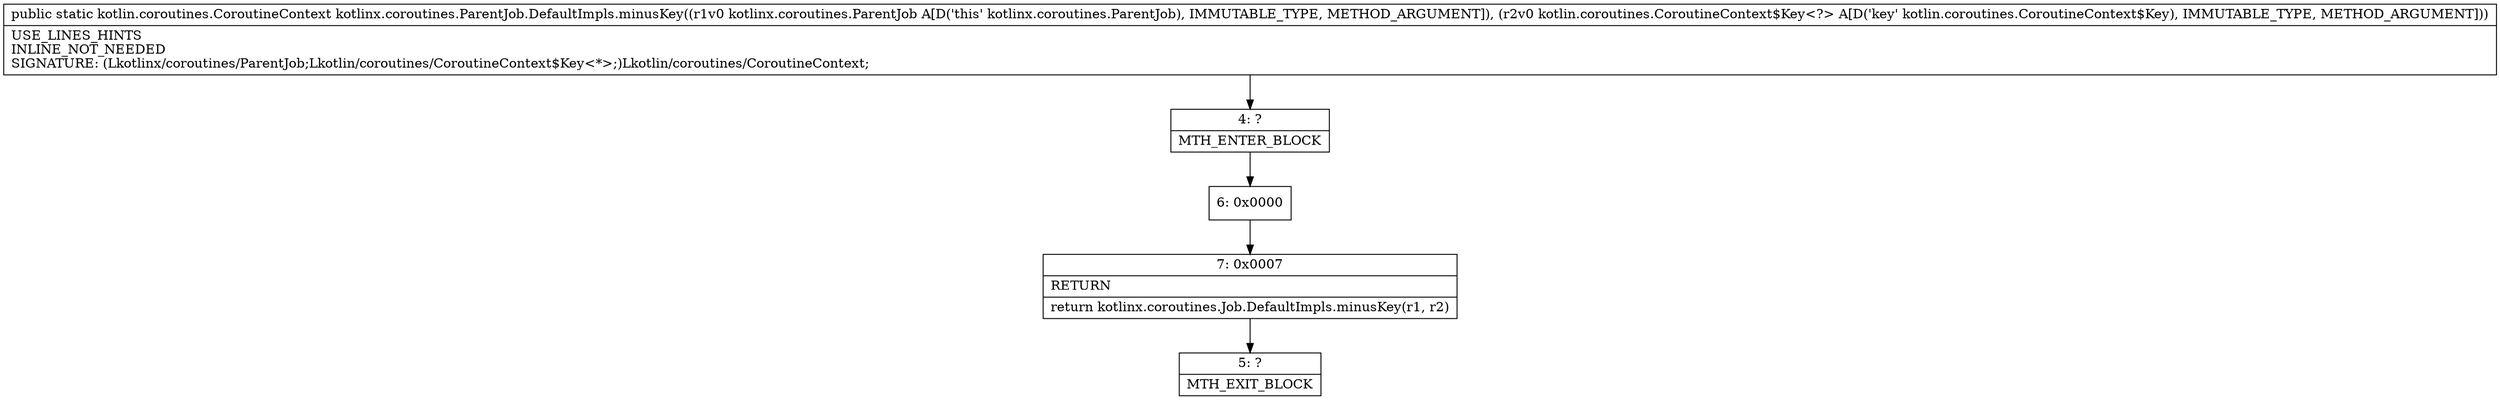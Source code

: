 digraph "CFG forkotlinx.coroutines.ParentJob.DefaultImpls.minusKey(Lkotlinx\/coroutines\/ParentJob;Lkotlin\/coroutines\/CoroutineContext$Key;)Lkotlin\/coroutines\/CoroutineContext;" {
Node_4 [shape=record,label="{4\:\ ?|MTH_ENTER_BLOCK\l}"];
Node_6 [shape=record,label="{6\:\ 0x0000}"];
Node_7 [shape=record,label="{7\:\ 0x0007|RETURN\l|return kotlinx.coroutines.Job.DefaultImpls.minusKey(r1, r2)\l}"];
Node_5 [shape=record,label="{5\:\ ?|MTH_EXIT_BLOCK\l}"];
MethodNode[shape=record,label="{public static kotlin.coroutines.CoroutineContext kotlinx.coroutines.ParentJob.DefaultImpls.minusKey((r1v0 kotlinx.coroutines.ParentJob A[D('this' kotlinx.coroutines.ParentJob), IMMUTABLE_TYPE, METHOD_ARGUMENT]), (r2v0 kotlin.coroutines.CoroutineContext$Key\<?\> A[D('key' kotlin.coroutines.CoroutineContext$Key), IMMUTABLE_TYPE, METHOD_ARGUMENT]))  | USE_LINES_HINTS\lINLINE_NOT_NEEDED\lSIGNATURE: (Lkotlinx\/coroutines\/ParentJob;Lkotlin\/coroutines\/CoroutineContext$Key\<*\>;)Lkotlin\/coroutines\/CoroutineContext;\l}"];
MethodNode -> Node_4;Node_4 -> Node_6;
Node_6 -> Node_7;
Node_7 -> Node_5;
}


